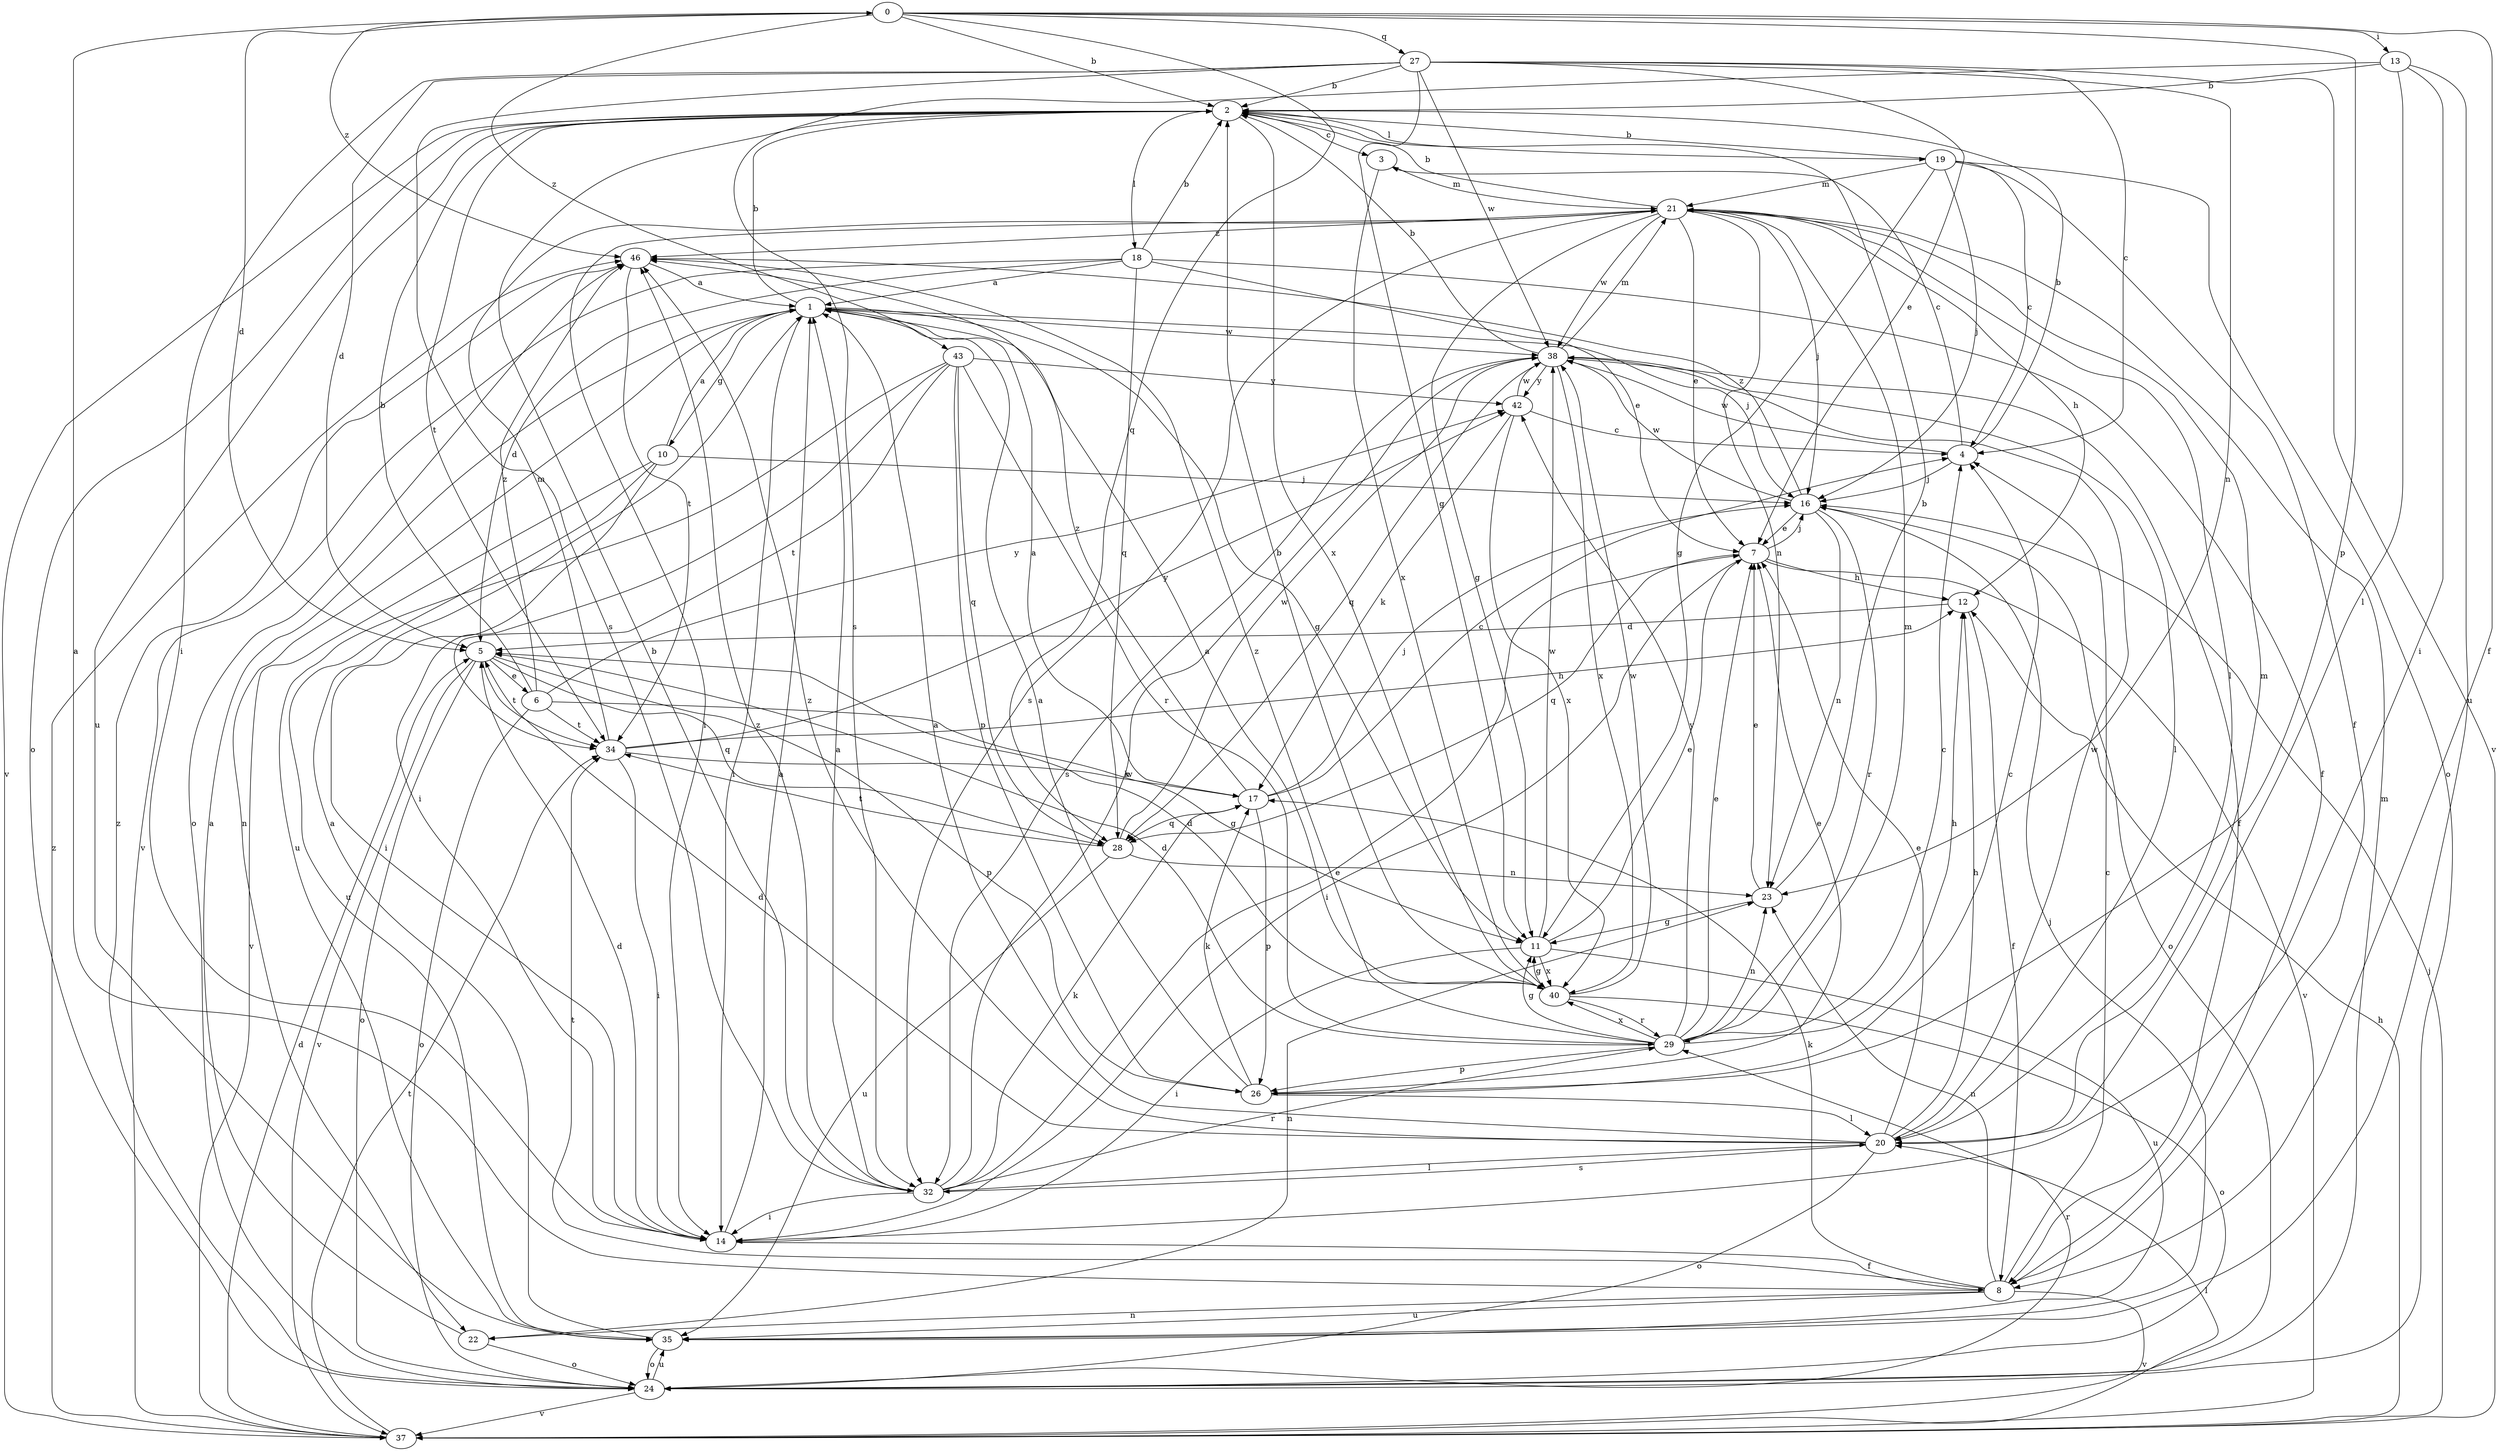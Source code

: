 strict digraph  {
0;
1;
2;
3;
4;
5;
6;
7;
8;
10;
11;
12;
13;
14;
16;
17;
18;
19;
20;
21;
22;
23;
24;
26;
27;
28;
29;
32;
34;
35;
37;
38;
40;
42;
43;
46;
0 -> 2  [label=b];
0 -> 5  [label=d];
0 -> 8  [label=f];
0 -> 13  [label=i];
0 -> 26  [label=p];
0 -> 27  [label=q];
0 -> 28  [label=q];
0 -> 43  [label=z];
0 -> 46  [label=z];
1 -> 2  [label=b];
1 -> 10  [label=g];
1 -> 11  [label=g];
1 -> 14  [label=i];
1 -> 16  [label=j];
1 -> 22  [label=n];
1 -> 38  [label=w];
2 -> 3  [label=c];
2 -> 18  [label=l];
2 -> 19  [label=l];
2 -> 24  [label=o];
2 -> 34  [label=t];
2 -> 35  [label=u];
2 -> 37  [label=v];
2 -> 40  [label=x];
3 -> 21  [label=m];
3 -> 40  [label=x];
4 -> 2  [label=b];
4 -> 3  [label=c];
4 -> 16  [label=j];
4 -> 38  [label=w];
5 -> 6  [label=e];
5 -> 24  [label=o];
5 -> 26  [label=p];
5 -> 28  [label=q];
5 -> 34  [label=t];
5 -> 37  [label=v];
6 -> 2  [label=b];
6 -> 11  [label=g];
6 -> 24  [label=o];
6 -> 34  [label=t];
6 -> 42  [label=y];
6 -> 46  [label=z];
7 -> 12  [label=h];
7 -> 14  [label=i];
7 -> 16  [label=j];
7 -> 28  [label=q];
7 -> 37  [label=v];
8 -> 0  [label=a];
8 -> 4  [label=c];
8 -> 17  [label=k];
8 -> 22  [label=n];
8 -> 23  [label=n];
8 -> 34  [label=t];
8 -> 35  [label=u];
8 -> 37  [label=v];
10 -> 1  [label=a];
10 -> 14  [label=i];
10 -> 16  [label=j];
10 -> 35  [label=u];
10 -> 37  [label=v];
11 -> 7  [label=e];
11 -> 14  [label=i];
11 -> 35  [label=u];
11 -> 38  [label=w];
11 -> 40  [label=x];
12 -> 5  [label=d];
12 -> 8  [label=f];
13 -> 2  [label=b];
13 -> 14  [label=i];
13 -> 20  [label=l];
13 -> 32  [label=s];
13 -> 35  [label=u];
14 -> 1  [label=a];
14 -> 5  [label=d];
14 -> 8  [label=f];
16 -> 7  [label=e];
16 -> 23  [label=n];
16 -> 24  [label=o];
16 -> 29  [label=r];
16 -> 38  [label=w];
16 -> 46  [label=z];
17 -> 1  [label=a];
17 -> 4  [label=c];
17 -> 16  [label=j];
17 -> 26  [label=p];
17 -> 28  [label=q];
17 -> 46  [label=z];
18 -> 1  [label=a];
18 -> 2  [label=b];
18 -> 5  [label=d];
18 -> 7  [label=e];
18 -> 8  [label=f];
18 -> 28  [label=q];
18 -> 37  [label=v];
19 -> 2  [label=b];
19 -> 4  [label=c];
19 -> 8  [label=f];
19 -> 11  [label=g];
19 -> 16  [label=j];
19 -> 21  [label=m];
19 -> 24  [label=o];
20 -> 1  [label=a];
20 -> 5  [label=d];
20 -> 7  [label=e];
20 -> 12  [label=h];
20 -> 21  [label=m];
20 -> 24  [label=o];
20 -> 32  [label=s];
20 -> 38  [label=w];
20 -> 46  [label=z];
21 -> 2  [label=b];
21 -> 7  [label=e];
21 -> 11  [label=g];
21 -> 12  [label=h];
21 -> 14  [label=i];
21 -> 16  [label=j];
21 -> 20  [label=l];
21 -> 23  [label=n];
21 -> 32  [label=s];
21 -> 38  [label=w];
21 -> 46  [label=z];
22 -> 1  [label=a];
22 -> 23  [label=n];
22 -> 24  [label=o];
23 -> 2  [label=b];
23 -> 7  [label=e];
23 -> 11  [label=g];
24 -> 21  [label=m];
24 -> 29  [label=r];
24 -> 35  [label=u];
24 -> 37  [label=v];
24 -> 46  [label=z];
26 -> 1  [label=a];
26 -> 4  [label=c];
26 -> 7  [label=e];
26 -> 17  [label=k];
26 -> 20  [label=l];
27 -> 2  [label=b];
27 -> 4  [label=c];
27 -> 5  [label=d];
27 -> 7  [label=e];
27 -> 11  [label=g];
27 -> 14  [label=i];
27 -> 23  [label=n];
27 -> 32  [label=s];
27 -> 37  [label=v];
27 -> 38  [label=w];
28 -> 23  [label=n];
28 -> 34  [label=t];
28 -> 35  [label=u];
28 -> 38  [label=w];
29 -> 4  [label=c];
29 -> 5  [label=d];
29 -> 7  [label=e];
29 -> 11  [label=g];
29 -> 12  [label=h];
29 -> 21  [label=m];
29 -> 23  [label=n];
29 -> 26  [label=p];
29 -> 40  [label=x];
29 -> 42  [label=y];
29 -> 46  [label=z];
32 -> 1  [label=a];
32 -> 2  [label=b];
32 -> 7  [label=e];
32 -> 14  [label=i];
32 -> 17  [label=k];
32 -> 20  [label=l];
32 -> 29  [label=r];
32 -> 38  [label=w];
32 -> 46  [label=z];
34 -> 12  [label=h];
34 -> 14  [label=i];
34 -> 17  [label=k];
34 -> 21  [label=m];
34 -> 42  [label=y];
35 -> 1  [label=a];
35 -> 16  [label=j];
35 -> 24  [label=o];
37 -> 5  [label=d];
37 -> 12  [label=h];
37 -> 16  [label=j];
37 -> 20  [label=l];
37 -> 34  [label=t];
37 -> 46  [label=z];
38 -> 2  [label=b];
38 -> 8  [label=f];
38 -> 20  [label=l];
38 -> 21  [label=m];
38 -> 28  [label=q];
38 -> 32  [label=s];
38 -> 40  [label=x];
38 -> 42  [label=y];
40 -> 1  [label=a];
40 -> 2  [label=b];
40 -> 5  [label=d];
40 -> 11  [label=g];
40 -> 24  [label=o];
40 -> 29  [label=r];
40 -> 38  [label=w];
42 -> 4  [label=c];
42 -> 17  [label=k];
42 -> 38  [label=w];
42 -> 40  [label=x];
43 -> 14  [label=i];
43 -> 26  [label=p];
43 -> 28  [label=q];
43 -> 29  [label=r];
43 -> 34  [label=t];
43 -> 35  [label=u];
43 -> 42  [label=y];
46 -> 1  [label=a];
46 -> 24  [label=o];
46 -> 34  [label=t];
}
